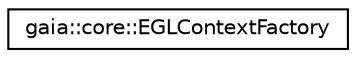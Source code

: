 digraph G
{
  edge [fontname="Helvetica",fontsize="10",labelfontname="Helvetica",labelfontsize="10"];
  node [fontname="Helvetica",fontsize="10",shape=record];
  rankdir=LR;
  Node1 [label="gaia::core::EGLContextFactory",height=0.2,width=0.4,color="black", fillcolor="white", style="filled",URL="$d4/df4/classgaia_1_1core_1_1_e_g_l_context_factory.html",tooltip="An interface for customizing the eglCreateContext and eglDestroyContext calls."];
}
